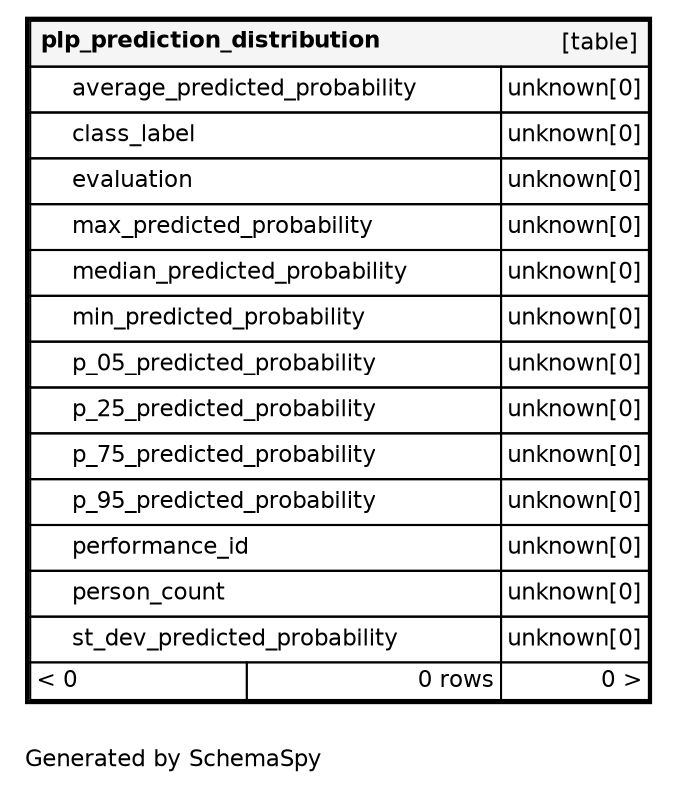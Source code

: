 digraph "oneDegreeRelationshipsDiagram" {
  graph [    rankdir="RL"    bgcolor="#ffffff"    label="\nGenerated by SchemaSpy"    labeljust="l"    nodesep="0.18"    ranksep="0.46"    fontname="Helvetica"    fontsize="11"    ration="compress"  ];  node [    fontname="Helvetica"    fontsize="11"    shape="plaintext"  ];  edge [    arrowsize="0.8"  ];
  "plp_prediction_distribution" [
   label=<
    <TABLE BORDER="2" CELLBORDER="1" CELLSPACING="0" BGCOLOR="#ffffff">
      <TR><TD COLSPAN="4"  BGCOLOR="#f5f5f5"><TABLE BORDER="0" CELLSPACING="0"><TR><TD ALIGN="LEFT" FIXEDSIZE="TRUE" WIDTH="181" HEIGHT="16"><B>plp_prediction_distribution</B></TD><TD ALIGN="RIGHT">[table]</TD></TR></TABLE></TD></TR>
      <TR><TD PORT="average_predicted_probability" COLSPAN="2" ALIGN="LEFT"><TABLE BORDER="0" CELLSPACING="0" ALIGN="LEFT"><TR ALIGN="LEFT"><TD ALIGN="LEFT" FIXEDSIZE="TRUE" WIDTH="15" HEIGHT="16"></TD><TD ALIGN="LEFT" FIXEDSIZE="TRUE" WIDTH="205" HEIGHT="16">average_predicted_probability</TD></TR></TABLE></TD><TD PORT="average_predicted_probability.type" ALIGN="LEFT">unknown[0]</TD></TR>
      <TR><TD PORT="class_label" COLSPAN="2" ALIGN="LEFT"><TABLE BORDER="0" CELLSPACING="0" ALIGN="LEFT"><TR ALIGN="LEFT"><TD ALIGN="LEFT" FIXEDSIZE="TRUE" WIDTH="15" HEIGHT="16"></TD><TD ALIGN="LEFT" FIXEDSIZE="TRUE" WIDTH="205" HEIGHT="16">class_label</TD></TR></TABLE></TD><TD PORT="class_label.type" ALIGN="LEFT">unknown[0]</TD></TR>
      <TR><TD PORT="evaluation" COLSPAN="2" ALIGN="LEFT"><TABLE BORDER="0" CELLSPACING="0" ALIGN="LEFT"><TR ALIGN="LEFT"><TD ALIGN="LEFT" FIXEDSIZE="TRUE" WIDTH="15" HEIGHT="16"></TD><TD ALIGN="LEFT" FIXEDSIZE="TRUE" WIDTH="205" HEIGHT="16">evaluation</TD></TR></TABLE></TD><TD PORT="evaluation.type" ALIGN="LEFT">unknown[0]</TD></TR>
      <TR><TD PORT="max_predicted_probability" COLSPAN="2" ALIGN="LEFT"><TABLE BORDER="0" CELLSPACING="0" ALIGN="LEFT"><TR ALIGN="LEFT"><TD ALIGN="LEFT" FIXEDSIZE="TRUE" WIDTH="15" HEIGHT="16"></TD><TD ALIGN="LEFT" FIXEDSIZE="TRUE" WIDTH="205" HEIGHT="16">max_predicted_probability</TD></TR></TABLE></TD><TD PORT="max_predicted_probability.type" ALIGN="LEFT">unknown[0]</TD></TR>
      <TR><TD PORT="median_predicted_probability" COLSPAN="2" ALIGN="LEFT"><TABLE BORDER="0" CELLSPACING="0" ALIGN="LEFT"><TR ALIGN="LEFT"><TD ALIGN="LEFT" FIXEDSIZE="TRUE" WIDTH="15" HEIGHT="16"></TD><TD ALIGN="LEFT" FIXEDSIZE="TRUE" WIDTH="205" HEIGHT="16">median_predicted_probability</TD></TR></TABLE></TD><TD PORT="median_predicted_probability.type" ALIGN="LEFT">unknown[0]</TD></TR>
      <TR><TD PORT="min_predicted_probability" COLSPAN="2" ALIGN="LEFT"><TABLE BORDER="0" CELLSPACING="0" ALIGN="LEFT"><TR ALIGN="LEFT"><TD ALIGN="LEFT" FIXEDSIZE="TRUE" WIDTH="15" HEIGHT="16"></TD><TD ALIGN="LEFT" FIXEDSIZE="TRUE" WIDTH="205" HEIGHT="16">min_predicted_probability</TD></TR></TABLE></TD><TD PORT="min_predicted_probability.type" ALIGN="LEFT">unknown[0]</TD></TR>
      <TR><TD PORT="p_05_predicted_probability" COLSPAN="2" ALIGN="LEFT"><TABLE BORDER="0" CELLSPACING="0" ALIGN="LEFT"><TR ALIGN="LEFT"><TD ALIGN="LEFT" FIXEDSIZE="TRUE" WIDTH="15" HEIGHT="16"></TD><TD ALIGN="LEFT" FIXEDSIZE="TRUE" WIDTH="205" HEIGHT="16">p_05_predicted_probability</TD></TR></TABLE></TD><TD PORT="p_05_predicted_probability.type" ALIGN="LEFT">unknown[0]</TD></TR>
      <TR><TD PORT="p_25_predicted_probability" COLSPAN="2" ALIGN="LEFT"><TABLE BORDER="0" CELLSPACING="0" ALIGN="LEFT"><TR ALIGN="LEFT"><TD ALIGN="LEFT" FIXEDSIZE="TRUE" WIDTH="15" HEIGHT="16"></TD><TD ALIGN="LEFT" FIXEDSIZE="TRUE" WIDTH="205" HEIGHT="16">p_25_predicted_probability</TD></TR></TABLE></TD><TD PORT="p_25_predicted_probability.type" ALIGN="LEFT">unknown[0]</TD></TR>
      <TR><TD PORT="p_75_predicted_probability" COLSPAN="2" ALIGN="LEFT"><TABLE BORDER="0" CELLSPACING="0" ALIGN="LEFT"><TR ALIGN="LEFT"><TD ALIGN="LEFT" FIXEDSIZE="TRUE" WIDTH="15" HEIGHT="16"></TD><TD ALIGN="LEFT" FIXEDSIZE="TRUE" WIDTH="205" HEIGHT="16">p_75_predicted_probability</TD></TR></TABLE></TD><TD PORT="p_75_predicted_probability.type" ALIGN="LEFT">unknown[0]</TD></TR>
      <TR><TD PORT="p_95_predicted_probability" COLSPAN="2" ALIGN="LEFT"><TABLE BORDER="0" CELLSPACING="0" ALIGN="LEFT"><TR ALIGN="LEFT"><TD ALIGN="LEFT" FIXEDSIZE="TRUE" WIDTH="15" HEIGHT="16"></TD><TD ALIGN="LEFT" FIXEDSIZE="TRUE" WIDTH="205" HEIGHT="16">p_95_predicted_probability</TD></TR></TABLE></TD><TD PORT="p_95_predicted_probability.type" ALIGN="LEFT">unknown[0]</TD></TR>
      <TR><TD PORT="performance_id" COLSPAN="2" ALIGN="LEFT"><TABLE BORDER="0" CELLSPACING="0" ALIGN="LEFT"><TR ALIGN="LEFT"><TD ALIGN="LEFT" FIXEDSIZE="TRUE" WIDTH="15" HEIGHT="16"></TD><TD ALIGN="LEFT" FIXEDSIZE="TRUE" WIDTH="205" HEIGHT="16">performance_id</TD></TR></TABLE></TD><TD PORT="performance_id.type" ALIGN="LEFT">unknown[0]</TD></TR>
      <TR><TD PORT="person_count" COLSPAN="2" ALIGN="LEFT"><TABLE BORDER="0" CELLSPACING="0" ALIGN="LEFT"><TR ALIGN="LEFT"><TD ALIGN="LEFT" FIXEDSIZE="TRUE" WIDTH="15" HEIGHT="16"></TD><TD ALIGN="LEFT" FIXEDSIZE="TRUE" WIDTH="205" HEIGHT="16">person_count</TD></TR></TABLE></TD><TD PORT="person_count.type" ALIGN="LEFT">unknown[0]</TD></TR>
      <TR><TD PORT="st_dev_predicted_probability" COLSPAN="2" ALIGN="LEFT"><TABLE BORDER="0" CELLSPACING="0" ALIGN="LEFT"><TR ALIGN="LEFT"><TD ALIGN="LEFT" FIXEDSIZE="TRUE" WIDTH="15" HEIGHT="16"></TD><TD ALIGN="LEFT" FIXEDSIZE="TRUE" WIDTH="205" HEIGHT="16">st_dev_predicted_probability</TD></TR></TABLE></TD><TD PORT="st_dev_predicted_probability.type" ALIGN="LEFT">unknown[0]</TD></TR>
      <TR><TD ALIGN="LEFT" BGCOLOR="#ffffff">&lt; 0</TD><TD ALIGN="RIGHT" BGCOLOR="#ffffff">0 rows</TD><TD ALIGN="RIGHT" BGCOLOR="#ffffff">0 &gt;</TD></TR>
    </TABLE>>
    URL="../../tables/plp_prediction_distribution.html"
    target="_top"
    tooltip="plp_prediction_distribution"
  ];
}
